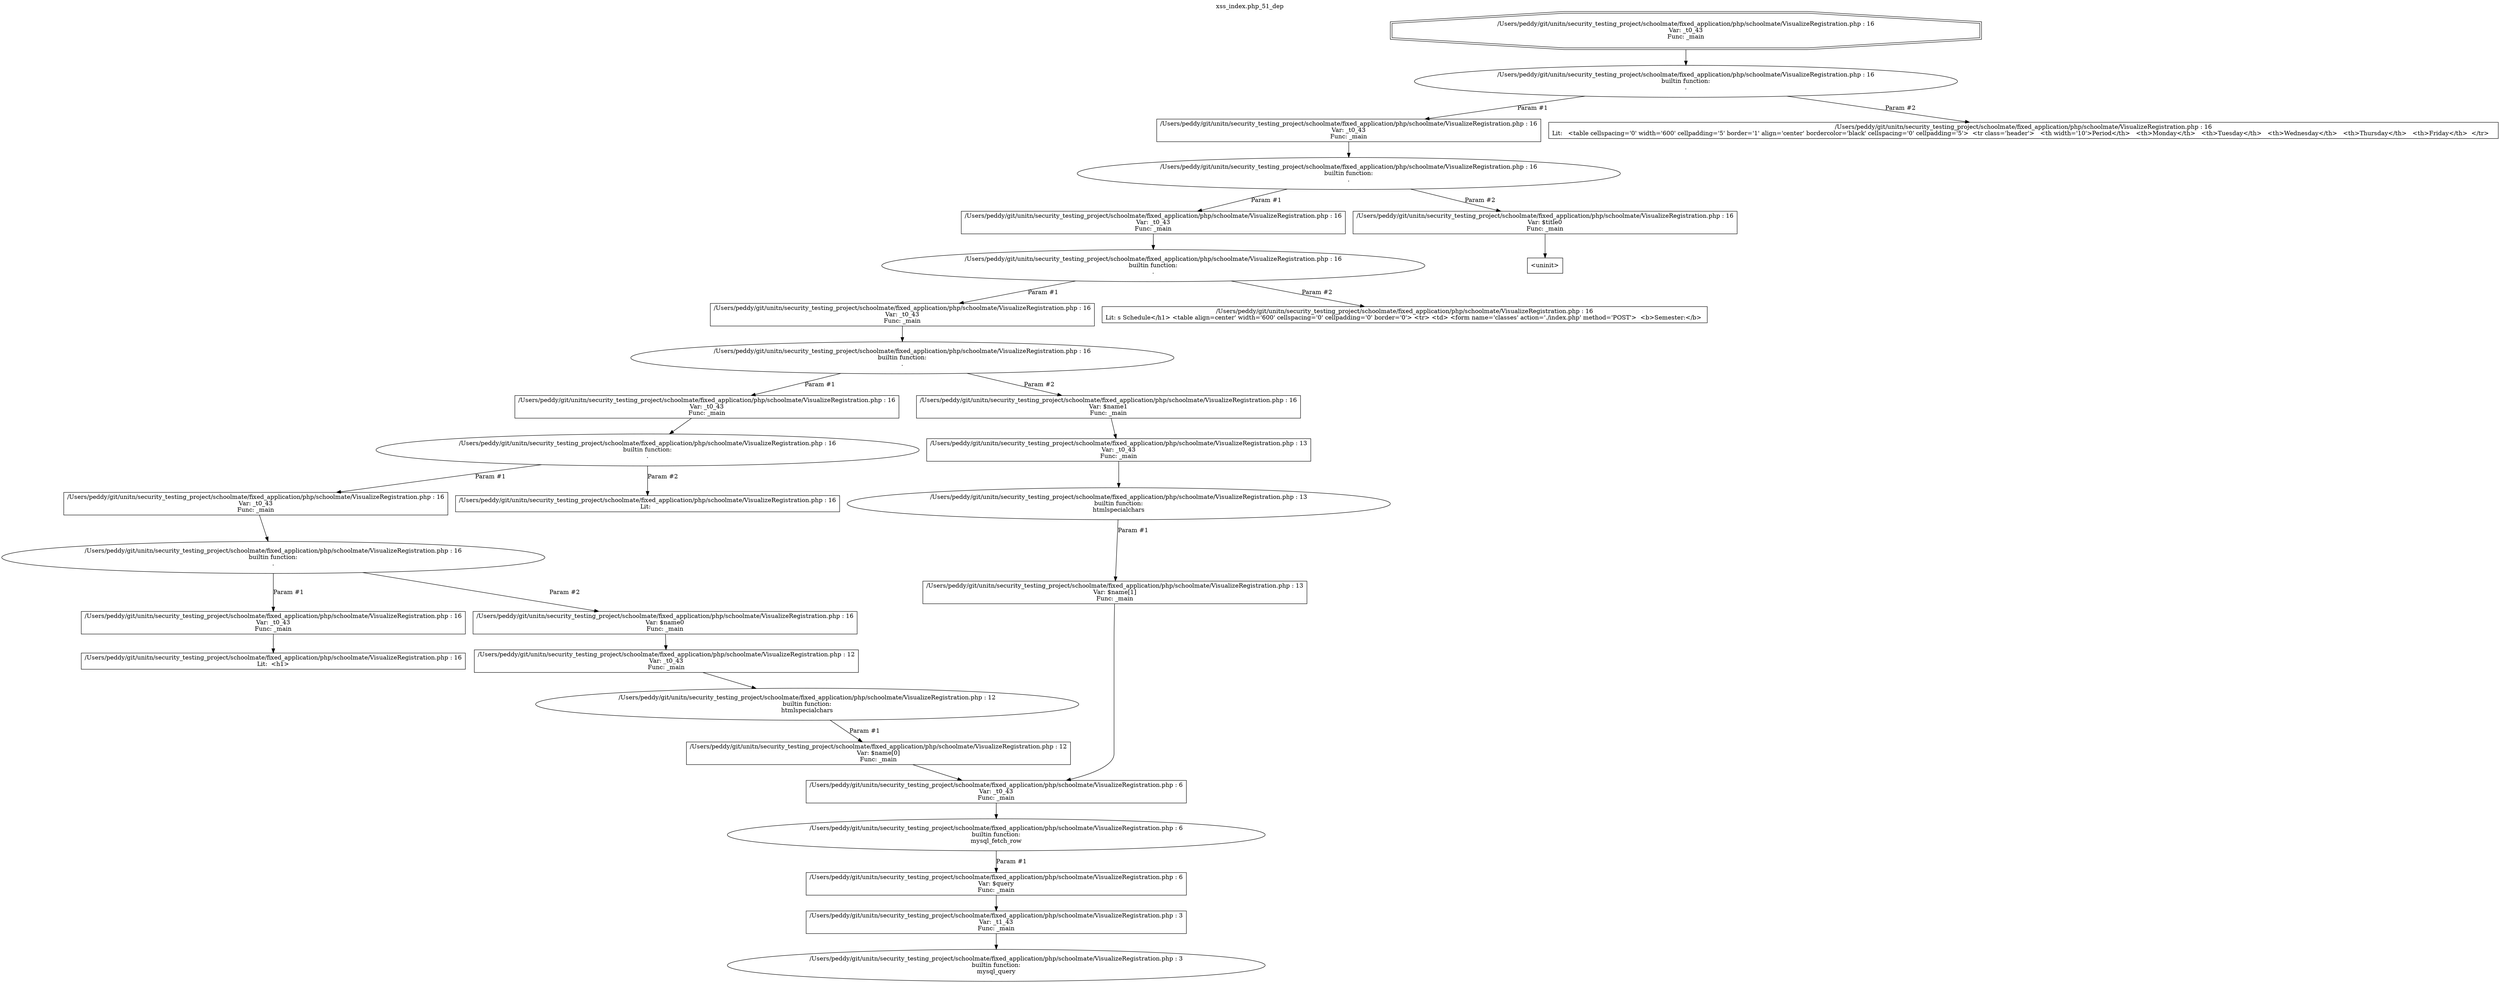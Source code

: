 digraph cfg {
  label="xss_index.php_51_dep";
  labelloc=t;
  n1 [shape=doubleoctagon, label="/Users/peddy/git/unitn/security_testing_project/schoolmate/fixed_application/php/schoolmate/VisualizeRegistration.php : 16\nVar: _t0_43\nFunc: _main\n"];
  n2 [shape=ellipse, label="/Users/peddy/git/unitn/security_testing_project/schoolmate/fixed_application/php/schoolmate/VisualizeRegistration.php : 16\nbuiltin function:\n.\n"];
  n3 [shape=box, label="/Users/peddy/git/unitn/security_testing_project/schoolmate/fixed_application/php/schoolmate/VisualizeRegistration.php : 16\nVar: _t0_43\nFunc: _main\n"];
  n4 [shape=ellipse, label="/Users/peddy/git/unitn/security_testing_project/schoolmate/fixed_application/php/schoolmate/VisualizeRegistration.php : 16\nbuiltin function:\n.\n"];
  n5 [shape=box, label="/Users/peddy/git/unitn/security_testing_project/schoolmate/fixed_application/php/schoolmate/VisualizeRegistration.php : 16\nVar: _t0_43\nFunc: _main\n"];
  n6 [shape=ellipse, label="/Users/peddy/git/unitn/security_testing_project/schoolmate/fixed_application/php/schoolmate/VisualizeRegistration.php : 16\nbuiltin function:\n.\n"];
  n7 [shape=box, label="/Users/peddy/git/unitn/security_testing_project/schoolmate/fixed_application/php/schoolmate/VisualizeRegistration.php : 16\nVar: _t0_43\nFunc: _main\n"];
  n8 [shape=ellipse, label="/Users/peddy/git/unitn/security_testing_project/schoolmate/fixed_application/php/schoolmate/VisualizeRegistration.php : 16\nbuiltin function:\n.\n"];
  n9 [shape=box, label="/Users/peddy/git/unitn/security_testing_project/schoolmate/fixed_application/php/schoolmate/VisualizeRegistration.php : 16\nVar: _t0_43\nFunc: _main\n"];
  n10 [shape=ellipse, label="/Users/peddy/git/unitn/security_testing_project/schoolmate/fixed_application/php/schoolmate/VisualizeRegistration.php : 16\nbuiltin function:\n.\n"];
  n11 [shape=box, label="/Users/peddy/git/unitn/security_testing_project/schoolmate/fixed_application/php/schoolmate/VisualizeRegistration.php : 16\nVar: _t0_43\nFunc: _main\n"];
  n12 [shape=ellipse, label="/Users/peddy/git/unitn/security_testing_project/schoolmate/fixed_application/php/schoolmate/VisualizeRegistration.php : 16\nbuiltin function:\n.\n"];
  n13 [shape=box, label="/Users/peddy/git/unitn/security_testing_project/schoolmate/fixed_application/php/schoolmate/VisualizeRegistration.php : 16\nVar: _t0_43\nFunc: _main\n"];
  n14 [shape=box, label="/Users/peddy/git/unitn/security_testing_project/schoolmate/fixed_application/php/schoolmate/VisualizeRegistration.php : 16\nLit:  <h1>\n"];
  n15 [shape=box, label="/Users/peddy/git/unitn/security_testing_project/schoolmate/fixed_application/php/schoolmate/VisualizeRegistration.php : 16\nVar: $name0\nFunc: _main\n"];
  n16 [shape=box, label="/Users/peddy/git/unitn/security_testing_project/schoolmate/fixed_application/php/schoolmate/VisualizeRegistration.php : 12\nVar: _t0_43\nFunc: _main\n"];
  n17 [shape=ellipse, label="/Users/peddy/git/unitn/security_testing_project/schoolmate/fixed_application/php/schoolmate/VisualizeRegistration.php : 12\nbuiltin function:\nhtmlspecialchars\n"];
  n18 [shape=box, label="/Users/peddy/git/unitn/security_testing_project/schoolmate/fixed_application/php/schoolmate/VisualizeRegistration.php : 12\nVar: $name[0]\nFunc: _main\n"];
  n19 [shape=box, label="/Users/peddy/git/unitn/security_testing_project/schoolmate/fixed_application/php/schoolmate/VisualizeRegistration.php : 6\nVar: _t0_43\nFunc: _main\n"];
  n20 [shape=ellipse, label="/Users/peddy/git/unitn/security_testing_project/schoolmate/fixed_application/php/schoolmate/VisualizeRegistration.php : 6\nbuiltin function:\nmysql_fetch_row\n"];
  n21 [shape=box, label="/Users/peddy/git/unitn/security_testing_project/schoolmate/fixed_application/php/schoolmate/VisualizeRegistration.php : 6\nVar: $query\nFunc: _main\n"];
  n22 [shape=box, label="/Users/peddy/git/unitn/security_testing_project/schoolmate/fixed_application/php/schoolmate/VisualizeRegistration.php : 3\nVar: _t1_43\nFunc: _main\n"];
  n23 [shape=ellipse, label="/Users/peddy/git/unitn/security_testing_project/schoolmate/fixed_application/php/schoolmate/VisualizeRegistration.php : 3\nbuiltin function:\nmysql_query\n"];
  n24 [shape=box, label="/Users/peddy/git/unitn/security_testing_project/schoolmate/fixed_application/php/schoolmate/VisualizeRegistration.php : 16\nLit:  \n"];
  n25 [shape=box, label="/Users/peddy/git/unitn/security_testing_project/schoolmate/fixed_application/php/schoolmate/VisualizeRegistration.php : 16\nVar: $name1\nFunc: _main\n"];
  n26 [shape=box, label="/Users/peddy/git/unitn/security_testing_project/schoolmate/fixed_application/php/schoolmate/VisualizeRegistration.php : 13\nVar: _t0_43\nFunc: _main\n"];
  n27 [shape=ellipse, label="/Users/peddy/git/unitn/security_testing_project/schoolmate/fixed_application/php/schoolmate/VisualizeRegistration.php : 13\nbuiltin function:\nhtmlspecialchars\n"];
  n28 [shape=box, label="/Users/peddy/git/unitn/security_testing_project/schoolmate/fixed_application/php/schoolmate/VisualizeRegistration.php : 13\nVar: $name[1]\nFunc: _main\n"];
  n29 [shape=box, label="/Users/peddy/git/unitn/security_testing_project/schoolmate/fixed_application/php/schoolmate/VisualizeRegistration.php : 16\nLit: s Schedule</h1> <table align=center' width='600' cellspacing='0' cellpadding='0' border='0'> <tr> <td> <form name='classes' action='./index.php' method='POST'>  <b>Semester:</b> \n"];
  n30 [shape=box, label="/Users/peddy/git/unitn/security_testing_project/schoolmate/fixed_application/php/schoolmate/VisualizeRegistration.php : 16\nVar: $title0\nFunc: _main\n"];
  n31 [shape=box, label="<uninit>"];
  n32 [shape=box, label="/Users/peddy/git/unitn/security_testing_project/schoolmate/fixed_application/php/schoolmate/VisualizeRegistration.php : 16\nLit:   <table cellspacing='0' width='600' cellpadding='5' border='1' align='center' bordercolor='black' cellspacing='0' cellpadding='5'>  <tr class='header'>   <th width='10'>Period</th>   <th>Monday</th>   <th>Tuesday</th>   <th>Wednesday</th>   <th>Thursday</th>   <th>Friday</th>  </tr>   \n"];
  n1 -> n2;
  n3 -> n4;
  n5 -> n6;
  n7 -> n8;
  n9 -> n10;
  n11 -> n12;
  n13 -> n14;
  n12 -> n13[label="Param #1"];
  n12 -> n15[label="Param #2"];
  n16 -> n17;
  n19 -> n20;
  n22 -> n23;
  n21 -> n22;
  n20 -> n21[label="Param #1"];
  n18 -> n19;
  n17 -> n18[label="Param #1"];
  n15 -> n16;
  n10 -> n11[label="Param #1"];
  n10 -> n24[label="Param #2"];
  n8 -> n9[label="Param #1"];
  n8 -> n25[label="Param #2"];
  n26 -> n27;
  n28 -> n19;
  n27 -> n28[label="Param #1"];
  n25 -> n26;
  n6 -> n7[label="Param #1"];
  n6 -> n29[label="Param #2"];
  n4 -> n5[label="Param #1"];
  n4 -> n30[label="Param #2"];
  n30 -> n31;
  n2 -> n3[label="Param #1"];
  n2 -> n32[label="Param #2"];
}

